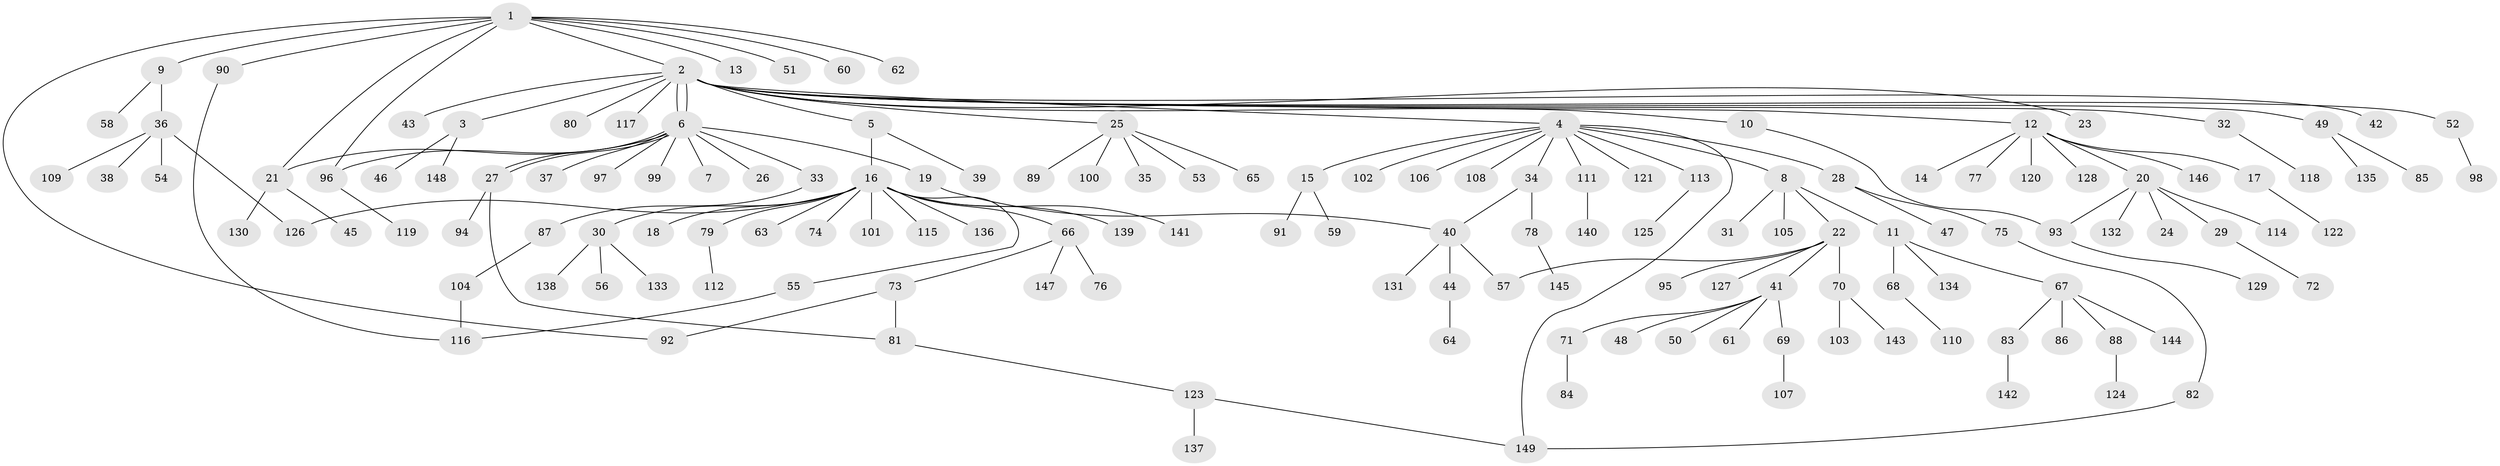// Generated by graph-tools (version 1.1) at 2025/25/03/09/25 03:25:57]
// undirected, 149 vertices, 162 edges
graph export_dot {
graph [start="1"]
  node [color=gray90,style=filled];
  1;
  2;
  3;
  4;
  5;
  6;
  7;
  8;
  9;
  10;
  11;
  12;
  13;
  14;
  15;
  16;
  17;
  18;
  19;
  20;
  21;
  22;
  23;
  24;
  25;
  26;
  27;
  28;
  29;
  30;
  31;
  32;
  33;
  34;
  35;
  36;
  37;
  38;
  39;
  40;
  41;
  42;
  43;
  44;
  45;
  46;
  47;
  48;
  49;
  50;
  51;
  52;
  53;
  54;
  55;
  56;
  57;
  58;
  59;
  60;
  61;
  62;
  63;
  64;
  65;
  66;
  67;
  68;
  69;
  70;
  71;
  72;
  73;
  74;
  75;
  76;
  77;
  78;
  79;
  80;
  81;
  82;
  83;
  84;
  85;
  86;
  87;
  88;
  89;
  90;
  91;
  92;
  93;
  94;
  95;
  96;
  97;
  98;
  99;
  100;
  101;
  102;
  103;
  104;
  105;
  106;
  107;
  108;
  109;
  110;
  111;
  112;
  113;
  114;
  115;
  116;
  117;
  118;
  119;
  120;
  121;
  122;
  123;
  124;
  125;
  126;
  127;
  128;
  129;
  130;
  131;
  132;
  133;
  134;
  135;
  136;
  137;
  138;
  139;
  140;
  141;
  142;
  143;
  144;
  145;
  146;
  147;
  148;
  149;
  1 -- 2;
  1 -- 9;
  1 -- 13;
  1 -- 21;
  1 -- 51;
  1 -- 60;
  1 -- 62;
  1 -- 90;
  1 -- 92;
  1 -- 96;
  2 -- 3;
  2 -- 4;
  2 -- 5;
  2 -- 6;
  2 -- 6;
  2 -- 10;
  2 -- 12;
  2 -- 23;
  2 -- 25;
  2 -- 32;
  2 -- 42;
  2 -- 43;
  2 -- 49;
  2 -- 52;
  2 -- 80;
  2 -- 117;
  3 -- 46;
  3 -- 148;
  4 -- 8;
  4 -- 15;
  4 -- 28;
  4 -- 34;
  4 -- 102;
  4 -- 106;
  4 -- 108;
  4 -- 111;
  4 -- 113;
  4 -- 121;
  4 -- 149;
  5 -- 16;
  5 -- 39;
  6 -- 7;
  6 -- 19;
  6 -- 21;
  6 -- 26;
  6 -- 27;
  6 -- 27;
  6 -- 33;
  6 -- 37;
  6 -- 96;
  6 -- 97;
  6 -- 99;
  8 -- 11;
  8 -- 22;
  8 -- 31;
  8 -- 105;
  9 -- 36;
  9 -- 58;
  10 -- 93;
  11 -- 67;
  11 -- 68;
  11 -- 134;
  12 -- 14;
  12 -- 17;
  12 -- 20;
  12 -- 77;
  12 -- 120;
  12 -- 128;
  12 -- 146;
  15 -- 59;
  15 -- 91;
  16 -- 18;
  16 -- 30;
  16 -- 55;
  16 -- 63;
  16 -- 66;
  16 -- 74;
  16 -- 79;
  16 -- 101;
  16 -- 115;
  16 -- 126;
  16 -- 136;
  16 -- 139;
  16 -- 141;
  17 -- 122;
  19 -- 40;
  20 -- 24;
  20 -- 29;
  20 -- 93;
  20 -- 114;
  20 -- 132;
  21 -- 45;
  21 -- 130;
  22 -- 41;
  22 -- 57;
  22 -- 70;
  22 -- 95;
  22 -- 127;
  25 -- 35;
  25 -- 53;
  25 -- 65;
  25 -- 89;
  25 -- 100;
  27 -- 81;
  27 -- 94;
  28 -- 47;
  28 -- 75;
  29 -- 72;
  30 -- 56;
  30 -- 133;
  30 -- 138;
  32 -- 118;
  33 -- 87;
  34 -- 40;
  34 -- 78;
  36 -- 38;
  36 -- 54;
  36 -- 109;
  36 -- 126;
  40 -- 44;
  40 -- 57;
  40 -- 131;
  41 -- 48;
  41 -- 50;
  41 -- 61;
  41 -- 69;
  41 -- 71;
  44 -- 64;
  49 -- 85;
  49 -- 135;
  52 -- 98;
  55 -- 116;
  66 -- 73;
  66 -- 76;
  66 -- 147;
  67 -- 83;
  67 -- 86;
  67 -- 88;
  67 -- 144;
  68 -- 110;
  69 -- 107;
  70 -- 103;
  70 -- 143;
  71 -- 84;
  73 -- 81;
  73 -- 92;
  75 -- 82;
  78 -- 145;
  79 -- 112;
  81 -- 123;
  82 -- 149;
  83 -- 142;
  87 -- 104;
  88 -- 124;
  90 -- 116;
  93 -- 129;
  96 -- 119;
  104 -- 116;
  111 -- 140;
  113 -- 125;
  123 -- 137;
  123 -- 149;
}
